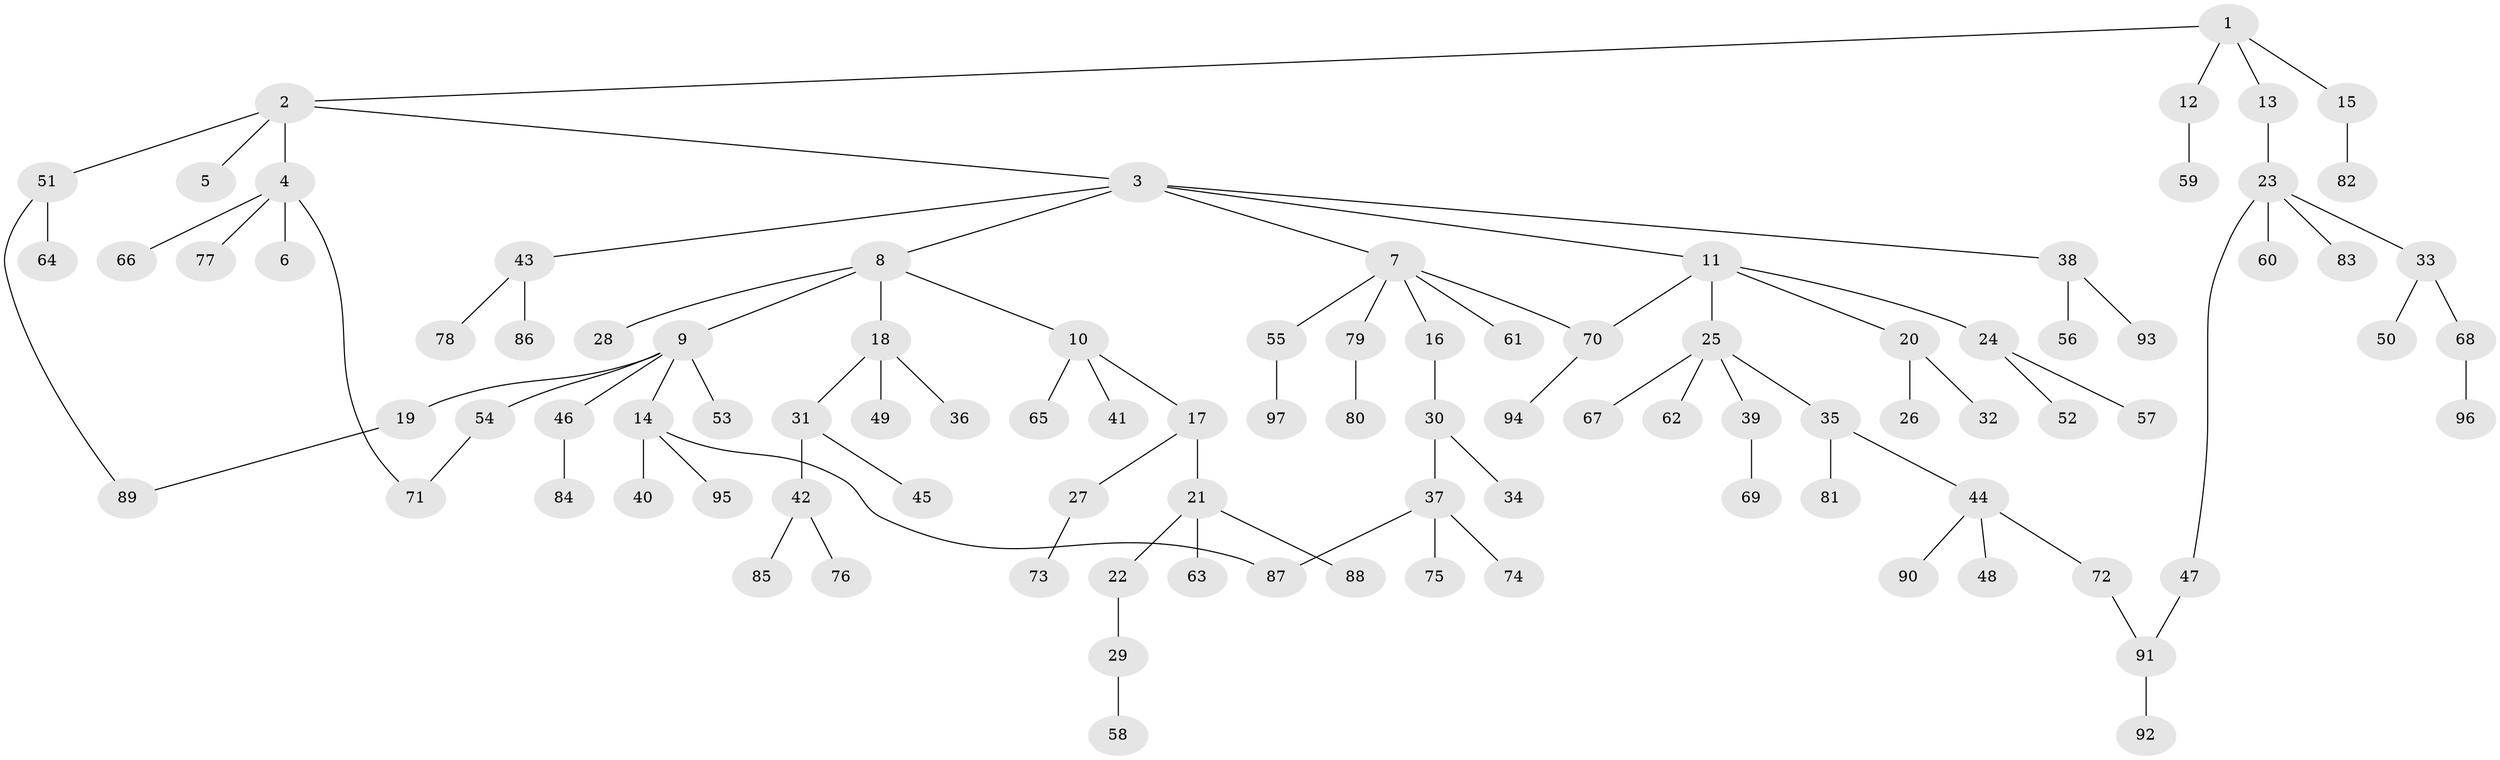// Generated by graph-tools (version 1.1) at 2025/42/03/09/25 04:42:33]
// undirected, 97 vertices, 101 edges
graph export_dot {
graph [start="1"]
  node [color=gray90,style=filled];
  1;
  2;
  3;
  4;
  5;
  6;
  7;
  8;
  9;
  10;
  11;
  12;
  13;
  14;
  15;
  16;
  17;
  18;
  19;
  20;
  21;
  22;
  23;
  24;
  25;
  26;
  27;
  28;
  29;
  30;
  31;
  32;
  33;
  34;
  35;
  36;
  37;
  38;
  39;
  40;
  41;
  42;
  43;
  44;
  45;
  46;
  47;
  48;
  49;
  50;
  51;
  52;
  53;
  54;
  55;
  56;
  57;
  58;
  59;
  60;
  61;
  62;
  63;
  64;
  65;
  66;
  67;
  68;
  69;
  70;
  71;
  72;
  73;
  74;
  75;
  76;
  77;
  78;
  79;
  80;
  81;
  82;
  83;
  84;
  85;
  86;
  87;
  88;
  89;
  90;
  91;
  92;
  93;
  94;
  95;
  96;
  97;
  1 -- 2;
  1 -- 12;
  1 -- 13;
  1 -- 15;
  2 -- 3;
  2 -- 4;
  2 -- 5;
  2 -- 51;
  3 -- 7;
  3 -- 8;
  3 -- 11;
  3 -- 38;
  3 -- 43;
  4 -- 6;
  4 -- 66;
  4 -- 77;
  4 -- 71;
  7 -- 16;
  7 -- 55;
  7 -- 61;
  7 -- 79;
  7 -- 70;
  8 -- 9;
  8 -- 10;
  8 -- 18;
  8 -- 28;
  9 -- 14;
  9 -- 19;
  9 -- 46;
  9 -- 53;
  9 -- 54;
  10 -- 17;
  10 -- 41;
  10 -- 65;
  11 -- 20;
  11 -- 24;
  11 -- 25;
  11 -- 70;
  12 -- 59;
  13 -- 23;
  14 -- 40;
  14 -- 95;
  14 -- 87;
  15 -- 82;
  16 -- 30;
  17 -- 21;
  17 -- 27;
  18 -- 31;
  18 -- 36;
  18 -- 49;
  19 -- 89;
  20 -- 26;
  20 -- 32;
  21 -- 22;
  21 -- 63;
  21 -- 88;
  22 -- 29;
  23 -- 33;
  23 -- 47;
  23 -- 60;
  23 -- 83;
  24 -- 52;
  24 -- 57;
  25 -- 35;
  25 -- 39;
  25 -- 62;
  25 -- 67;
  27 -- 73;
  29 -- 58;
  30 -- 34;
  30 -- 37;
  31 -- 42;
  31 -- 45;
  33 -- 50;
  33 -- 68;
  35 -- 44;
  35 -- 81;
  37 -- 74;
  37 -- 75;
  37 -- 87;
  38 -- 56;
  38 -- 93;
  39 -- 69;
  42 -- 76;
  42 -- 85;
  43 -- 78;
  43 -- 86;
  44 -- 48;
  44 -- 72;
  44 -- 90;
  46 -- 84;
  47 -- 91;
  51 -- 64;
  51 -- 89;
  54 -- 71;
  55 -- 97;
  68 -- 96;
  70 -- 94;
  72 -- 91;
  79 -- 80;
  91 -- 92;
}
